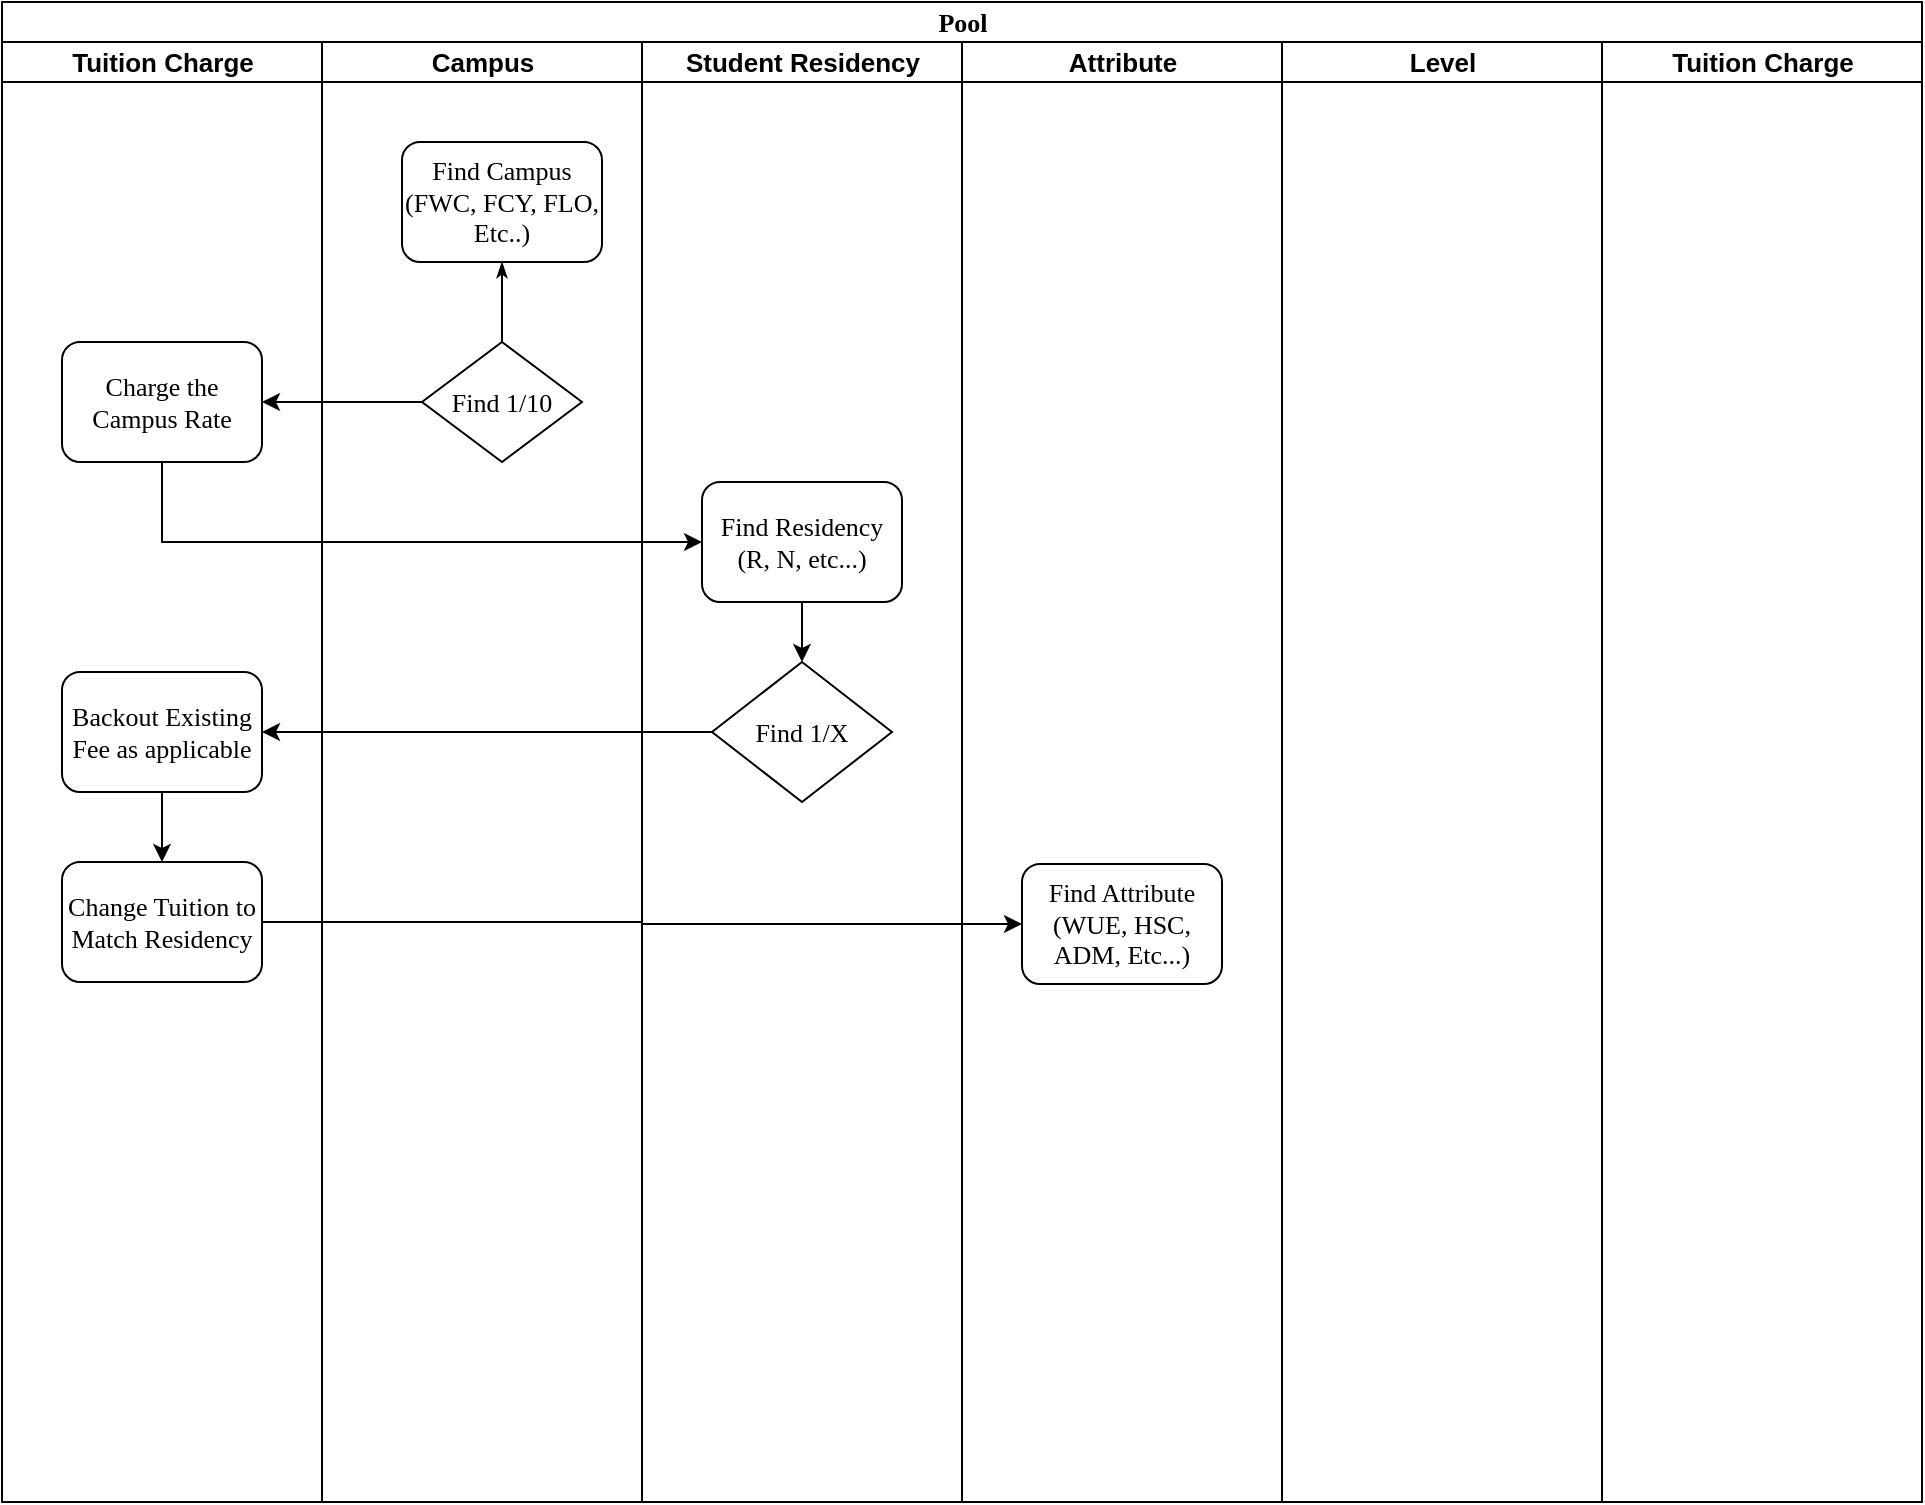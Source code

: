 <mxfile version="28.1.0">
  <diagram name="Page-1" id="74e2e168-ea6b-b213-b513-2b3c1d86103e">
    <mxGraphModel dx="1188" dy="619" grid="1" gridSize="10" guides="1" tooltips="1" connect="1" arrows="1" fold="1" page="1" pageScale="1" pageWidth="1100" pageHeight="850" background="none" math="0" shadow="0">
      <root>
        <mxCell id="0" />
        <mxCell id="1" parent="0" />
        <mxCell id="77e6c97f196da883-1" value="Pool" style="swimlane;html=1;childLayout=stackLayout;startSize=20;rounded=0;shadow=0;labelBackgroundColor=none;strokeWidth=1;fontFamily=Verdana;fontSize=13;align=center;" parent="1" vertex="1">
          <mxGeometry x="70" y="40" width="960" height="750" as="geometry" />
        </mxCell>
        <mxCell id="77e6c97f196da883-2" value="Tuition Charge" style="swimlane;html=1;startSize=20;fontSize=13;" parent="77e6c97f196da883-1" vertex="1">
          <mxGeometry y="20" width="160" height="730" as="geometry" />
        </mxCell>
        <mxCell id="tSa6s_VZxNjZTHJkWmlJ-1" value="Charge the Campus Rate" style="rounded=1;whiteSpace=wrap;html=1;shadow=0;labelBackgroundColor=none;strokeWidth=1;fontFamily=Verdana;fontSize=13;align=center;" vertex="1" parent="77e6c97f196da883-2">
          <mxGeometry x="30" y="150" width="100" height="60" as="geometry" />
        </mxCell>
        <mxCell id="tSa6s_VZxNjZTHJkWmlJ-13" style="edgeStyle=orthogonalEdgeStyle;rounded=0;orthogonalLoop=1;jettySize=auto;html=1;entryX=0.5;entryY=0;entryDx=0;entryDy=0;" edge="1" parent="77e6c97f196da883-2" source="77e6c97f196da883-17" target="tSa6s_VZxNjZTHJkWmlJ-12">
          <mxGeometry relative="1" as="geometry" />
        </mxCell>
        <mxCell id="77e6c97f196da883-17" value="Backout Existing Fee as applicable" style="rounded=1;whiteSpace=wrap;html=1;shadow=0;labelBackgroundColor=none;strokeWidth=1;fontFamily=Verdana;fontSize=13;align=center;" parent="77e6c97f196da883-2" vertex="1">
          <mxGeometry x="30" y="315" width="100" height="60" as="geometry" />
        </mxCell>
        <mxCell id="tSa6s_VZxNjZTHJkWmlJ-12" value="Change Tuition to Match Residency" style="rounded=1;whiteSpace=wrap;html=1;shadow=0;labelBackgroundColor=none;strokeWidth=1;fontFamily=Verdana;fontSize=13;align=center;" vertex="1" parent="77e6c97f196da883-2">
          <mxGeometry x="30" y="410" width="100" height="60" as="geometry" />
        </mxCell>
        <mxCell id="77e6c97f196da883-3" value="Campus" style="swimlane;html=1;startSize=20;fontSize=13;" parent="77e6c97f196da883-1" vertex="1">
          <mxGeometry x="160" y="20" width="160" height="730" as="geometry" />
        </mxCell>
        <mxCell id="77e6c97f196da883-9" value="Find Campus&lt;div&gt;(FWC, FCY, FLO, Etc..)&lt;/div&gt;" style="rounded=1;whiteSpace=wrap;html=1;shadow=0;labelBackgroundColor=none;strokeWidth=1;fontFamily=Verdana;fontSize=13;align=center;" parent="77e6c97f196da883-3" vertex="1">
          <mxGeometry x="40" y="50" width="100" height="60" as="geometry" />
        </mxCell>
        <mxCell id="77e6c97f196da883-13" value="&lt;font&gt;Find 1/10&lt;/font&gt;" style="rhombus;whiteSpace=wrap;html=1;rounded=0;shadow=0;labelBackgroundColor=none;strokeWidth=1;fontFamily=Verdana;fontSize=13;align=center;" parent="77e6c97f196da883-3" vertex="1">
          <mxGeometry x="50" y="150" width="80" height="60" as="geometry" />
        </mxCell>
        <mxCell id="77e6c97f196da883-30" style="edgeStyle=orthogonalEdgeStyle;rounded=1;html=1;labelBackgroundColor=none;startArrow=none;startFill=0;startSize=5;endArrow=classicThin;endFill=1;endSize=5;jettySize=auto;orthogonalLoop=1;strokeWidth=1;fontFamily=Verdana;fontSize=13;" parent="77e6c97f196da883-3" source="77e6c97f196da883-13" target="77e6c97f196da883-9" edge="1">
          <mxGeometry relative="1" as="geometry" />
        </mxCell>
        <mxCell id="77e6c97f196da883-4" value="Student Residency" style="swimlane;html=1;startSize=20;fontSize=13;" parent="77e6c97f196da883-1" vertex="1">
          <mxGeometry x="320" y="20" width="160" height="730" as="geometry" />
        </mxCell>
        <mxCell id="BsHujrsfPcvOu7AjZ0rh-2" style="edgeStyle=orthogonalEdgeStyle;rounded=0;orthogonalLoop=1;jettySize=auto;html=1;entryX=0.5;entryY=0;entryDx=0;entryDy=0;fontSize=13;" parent="77e6c97f196da883-4" source="77e6c97f196da883-12" target="77e6c97f196da883-16" edge="1">
          <mxGeometry relative="1" as="geometry" />
        </mxCell>
        <mxCell id="77e6c97f196da883-12" value="Find Residency&lt;br&gt;(R, N, etc...)" style="rounded=1;whiteSpace=wrap;html=1;shadow=0;labelBackgroundColor=none;strokeWidth=1;fontFamily=Verdana;fontSize=13;align=center;" parent="77e6c97f196da883-4" vertex="1">
          <mxGeometry x="30" y="220" width="100" height="60" as="geometry" />
        </mxCell>
        <mxCell id="77e6c97f196da883-16" value="Find 1/X" style="rhombus;whiteSpace=wrap;html=1;rounded=0;shadow=0;labelBackgroundColor=none;strokeWidth=1;fontFamily=Verdana;fontSize=13;align=center;" parent="77e6c97f196da883-4" vertex="1">
          <mxGeometry x="35" y="310" width="90" height="70" as="geometry" />
        </mxCell>
        <mxCell id="77e6c97f196da883-5" value="Attribute" style="swimlane;html=1;startSize=20;fontSize=13;" parent="77e6c97f196da883-1" vertex="1">
          <mxGeometry x="480" y="20" width="160" height="730" as="geometry" />
        </mxCell>
        <mxCell id="77e6c97f196da883-18" value="Find Attribute&lt;br&gt;(WUE, HSC, ADM, Etc...)" style="rounded=1;whiteSpace=wrap;html=1;shadow=0;labelBackgroundColor=none;strokeWidth=1;fontFamily=Verdana;fontSize=13;align=center;" parent="77e6c97f196da883-5" vertex="1">
          <mxGeometry x="30" y="411" width="100" height="60" as="geometry" />
        </mxCell>
        <mxCell id="77e6c97f196da883-6" value="Level" style="swimlane;html=1;startSize=20;fontSize=13;" parent="77e6c97f196da883-1" vertex="1">
          <mxGeometry x="640" y="20" width="160" height="730" as="geometry" />
        </mxCell>
        <mxCell id="77e6c97f196da883-7" value="Tuition Charge" style="swimlane;html=1;startSize=20;fontSize=13;" parent="77e6c97f196da883-1" vertex="1">
          <mxGeometry x="800" y="20" width="160" height="730" as="geometry" />
        </mxCell>
        <mxCell id="tSa6s_VZxNjZTHJkWmlJ-3" style="edgeStyle=orthogonalEdgeStyle;rounded=0;orthogonalLoop=1;jettySize=auto;html=1;entryX=1;entryY=0.5;entryDx=0;entryDy=0;" edge="1" parent="77e6c97f196da883-1" source="77e6c97f196da883-13" target="tSa6s_VZxNjZTHJkWmlJ-1">
          <mxGeometry relative="1" as="geometry" />
        </mxCell>
        <mxCell id="tSa6s_VZxNjZTHJkWmlJ-5" style="edgeStyle=orthogonalEdgeStyle;rounded=0;orthogonalLoop=1;jettySize=auto;html=1;entryX=0;entryY=0.5;entryDx=0;entryDy=0;" edge="1" parent="77e6c97f196da883-1" source="tSa6s_VZxNjZTHJkWmlJ-1" target="77e6c97f196da883-12">
          <mxGeometry relative="1" as="geometry">
            <Array as="points">
              <mxPoint x="80" y="270" />
            </Array>
          </mxGeometry>
        </mxCell>
        <mxCell id="tSa6s_VZxNjZTHJkWmlJ-6" style="edgeStyle=orthogonalEdgeStyle;rounded=0;orthogonalLoop=1;jettySize=auto;html=1;entryX=1;entryY=0.5;entryDx=0;entryDy=0;" edge="1" parent="77e6c97f196da883-1" source="77e6c97f196da883-16" target="77e6c97f196da883-17">
          <mxGeometry relative="1" as="geometry" />
        </mxCell>
        <mxCell id="tSa6s_VZxNjZTHJkWmlJ-14" style="edgeStyle=orthogonalEdgeStyle;rounded=0;orthogonalLoop=1;jettySize=auto;html=1;entryX=0;entryY=0.5;entryDx=0;entryDy=0;" edge="1" parent="77e6c97f196da883-1" source="tSa6s_VZxNjZTHJkWmlJ-12" target="77e6c97f196da883-18">
          <mxGeometry relative="1" as="geometry" />
        </mxCell>
      </root>
    </mxGraphModel>
  </diagram>
</mxfile>
